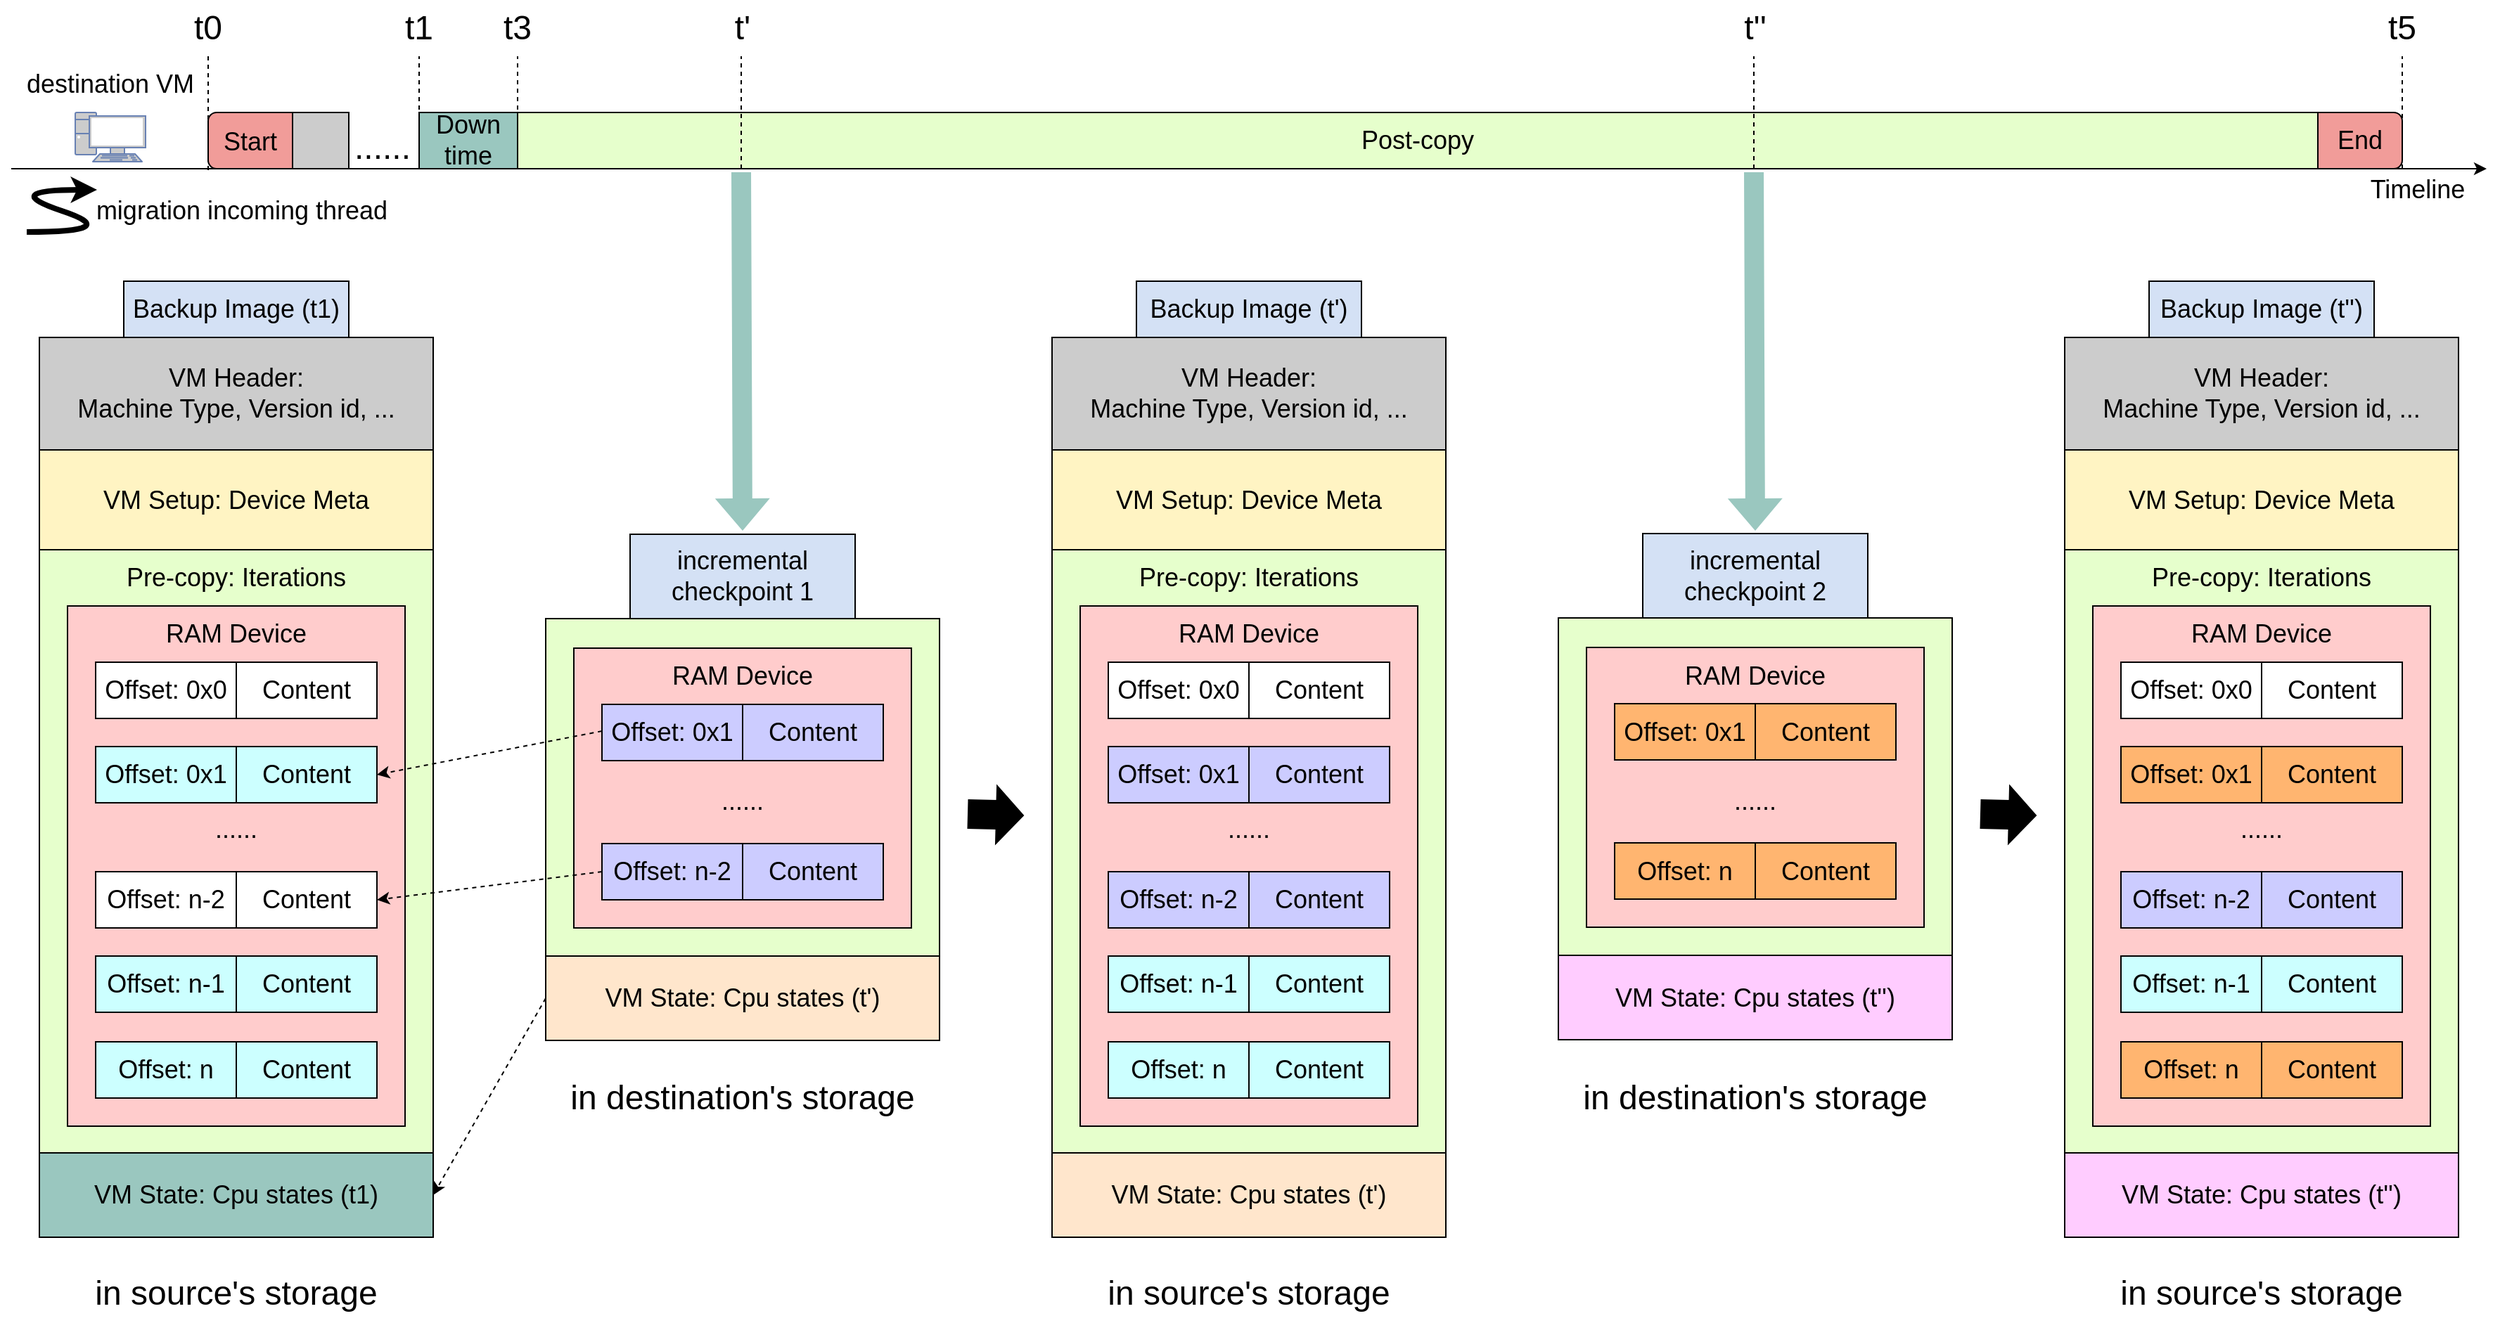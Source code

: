 <mxfile version="21.0.6" type="github">
  <diagram name="第 1 页" id="dUYZRemFPjw9A8tukhti">
    <mxGraphModel dx="2027" dy="2316" grid="1" gridSize="10" guides="1" tooltips="1" connect="1" arrows="1" fold="1" page="1" pageScale="1" pageWidth="827" pageHeight="1169" math="0" shadow="0">
      <root>
        <mxCell id="0" />
        <mxCell id="1" parent="0" />
        <mxCell id="UIXmV_qNZIIoh8UtV4tK-1" value="" style="rounded=0;whiteSpace=wrap;html=1;" vertex="1" parent="1">
          <mxGeometry x="140" y="200" width="280" height="640" as="geometry" />
        </mxCell>
        <mxCell id="UIXmV_qNZIIoh8UtV4tK-2" value="&lt;font style=&quot;font-size: 18px;&quot;&gt;VM Header:&lt;br&gt;Machine Type, Version id, ...&lt;/font&gt;" style="rounded=0;whiteSpace=wrap;html=1;fillColor=#CCCCCC;" vertex="1" parent="1">
          <mxGeometry x="140" y="200" width="280" height="80" as="geometry" />
        </mxCell>
        <mxCell id="UIXmV_qNZIIoh8UtV4tK-3" value="&lt;font style=&quot;font-size: 18px;&quot;&gt;VM Setup: Device Meta&lt;br&gt;&lt;/font&gt;" style="rounded=0;whiteSpace=wrap;html=1;fillColor=#FFF4C3;" vertex="1" parent="1">
          <mxGeometry x="140" y="280" width="280" height="71" as="geometry" />
        </mxCell>
        <mxCell id="UIXmV_qNZIIoh8UtV4tK-4" value="" style="rounded=0;whiteSpace=wrap;html=1;fillColor=#E6FFCC;" vertex="1" parent="1">
          <mxGeometry x="140" y="351" width="280" height="430" as="geometry" />
        </mxCell>
        <mxCell id="UIXmV_qNZIIoh8UtV4tK-5" value="&lt;font style=&quot;font-size: 18px;&quot;&gt;Pre-copy: Iterations&lt;/font&gt;" style="text;html=1;strokeColor=none;fillColor=none;align=center;verticalAlign=middle;whiteSpace=wrap;rounded=0;" vertex="1" parent="1">
          <mxGeometry x="140" y="351" width="280" height="40" as="geometry" />
        </mxCell>
        <mxCell id="UIXmV_qNZIIoh8UtV4tK-6" value="" style="rounded=0;whiteSpace=wrap;html=1;fillColor=#FFCCCC;" vertex="1" parent="1">
          <mxGeometry x="160" y="391" width="240" height="370" as="geometry" />
        </mxCell>
        <mxCell id="UIXmV_qNZIIoh8UtV4tK-7" value="&lt;font style=&quot;font-size: 18px;&quot;&gt;Offset: 0x0&lt;/font&gt;" style="rounded=0;whiteSpace=wrap;html=1;" vertex="1" parent="1">
          <mxGeometry x="180" y="431" width="100" height="40" as="geometry" />
        </mxCell>
        <mxCell id="UIXmV_qNZIIoh8UtV4tK-8" value="&lt;font style=&quot;font-size: 18px;&quot;&gt;Content&lt;/font&gt;" style="rounded=0;whiteSpace=wrap;html=1;" vertex="1" parent="1">
          <mxGeometry x="280" y="431" width="100" height="40" as="geometry" />
        </mxCell>
        <mxCell id="UIXmV_qNZIIoh8UtV4tK-9" value="&lt;font style=&quot;font-size: 18px;&quot;&gt;RAM Device&lt;/font&gt;" style="text;html=1;strokeColor=none;fillColor=none;align=center;verticalAlign=middle;whiteSpace=wrap;rounded=0;" vertex="1" parent="1">
          <mxGeometry x="160" y="391" width="240" height="40" as="geometry" />
        </mxCell>
        <mxCell id="UIXmV_qNZIIoh8UtV4tK-10" value="&lt;font style=&quot;font-size: 18px;&quot;&gt;Offset: 0x1&lt;/font&gt;" style="rounded=0;whiteSpace=wrap;html=1;fillColor=#CCFFFF;" vertex="1" parent="1">
          <mxGeometry x="180" y="491" width="100" height="40" as="geometry" />
        </mxCell>
        <mxCell id="UIXmV_qNZIIoh8UtV4tK-11" value="&lt;font style=&quot;font-size: 18px;&quot;&gt;Content&lt;/font&gt;" style="rounded=0;whiteSpace=wrap;html=1;fillColor=#CCFFFF;" vertex="1" parent="1">
          <mxGeometry x="280" y="491" width="100" height="40" as="geometry" />
        </mxCell>
        <mxCell id="UIXmV_qNZIIoh8UtV4tK-12" value="&lt;font style=&quot;font-size: 18px;&quot;&gt;......&lt;/font&gt;" style="text;html=1;strokeColor=none;fillColor=none;align=center;verticalAlign=middle;whiteSpace=wrap;rounded=0;" vertex="1" parent="1">
          <mxGeometry x="250" y="540" width="60" height="20" as="geometry" />
        </mxCell>
        <mxCell id="UIXmV_qNZIIoh8UtV4tK-13" value="&lt;font style=&quot;font-size: 18px;&quot;&gt;Offset: n&lt;/font&gt;" style="rounded=0;whiteSpace=wrap;html=1;fillColor=#CCFFFF;" vertex="1" parent="1">
          <mxGeometry x="180" y="701" width="100" height="40" as="geometry" />
        </mxCell>
        <mxCell id="UIXmV_qNZIIoh8UtV4tK-14" value="&lt;font style=&quot;font-size: 18px;&quot;&gt;Content&lt;/font&gt;" style="rounded=0;whiteSpace=wrap;html=1;fillColor=#CCFFFF;" vertex="1" parent="1">
          <mxGeometry x="280" y="701" width="100" height="40" as="geometry" />
        </mxCell>
        <mxCell id="UIXmV_qNZIIoh8UtV4tK-15" value="&lt;font style=&quot;font-size: 18px;&quot;&gt;VM State: Cpu states (t1)&lt;/font&gt;" style="rounded=0;whiteSpace=wrap;html=1;fillColor=#9AC7BF;" vertex="1" parent="1">
          <mxGeometry x="140" y="780" width="280" height="60" as="geometry" />
        </mxCell>
        <mxCell id="UIXmV_qNZIIoh8UtV4tK-19" value="Backup Image (t1)" style="text;html=1;strokeColor=default;fillColor=#D4E1F5;align=center;verticalAlign=middle;whiteSpace=wrap;rounded=0;fontSize=18;" vertex="1" parent="1">
          <mxGeometry x="200" y="160" width="160" height="40" as="geometry" />
        </mxCell>
        <mxCell id="UIXmV_qNZIIoh8UtV4tK-20" value="&lt;font style=&quot;font-size: 18px;&quot;&gt;Offset: n-2&lt;/font&gt;" style="rounded=0;whiteSpace=wrap;html=1;" vertex="1" parent="1">
          <mxGeometry x="180" y="580" width="100" height="40" as="geometry" />
        </mxCell>
        <mxCell id="UIXmV_qNZIIoh8UtV4tK-21" value="&lt;font style=&quot;font-size: 18px;&quot;&gt;Content&lt;/font&gt;" style="rounded=0;whiteSpace=wrap;html=1;" vertex="1" parent="1">
          <mxGeometry x="280" y="580" width="100" height="40" as="geometry" />
        </mxCell>
        <mxCell id="UIXmV_qNZIIoh8UtV4tK-22" value="&lt;font style=&quot;font-size: 18px;&quot;&gt;Offset: n-1&lt;/font&gt;" style="rounded=0;whiteSpace=wrap;html=1;fillColor=#CCFFFF;" vertex="1" parent="1">
          <mxGeometry x="180" y="640" width="100" height="40" as="geometry" />
        </mxCell>
        <mxCell id="UIXmV_qNZIIoh8UtV4tK-23" value="&lt;font style=&quot;font-size: 18px;&quot;&gt;Content&lt;/font&gt;" style="rounded=0;whiteSpace=wrap;html=1;fillColor=#CCFFFF;" vertex="1" parent="1">
          <mxGeometry x="280" y="640" width="100" height="40" as="geometry" />
        </mxCell>
        <mxCell id="UIXmV_qNZIIoh8UtV4tK-24" value="" style="rounded=1;whiteSpace=wrap;html=1;fontSize=18;fillColor=#F19C99;" vertex="1" parent="1">
          <mxGeometry x="1700" y="40" width="120" height="40" as="geometry" />
        </mxCell>
        <mxCell id="UIXmV_qNZIIoh8UtV4tK-25" value="Post-copy" style="rounded=0;whiteSpace=wrap;html=1;fontSize=18;fillColor=#E6FFCC;" vertex="1" parent="1">
          <mxGeometry x="480" y="40" width="1280" height="40" as="geometry" />
        </mxCell>
        <mxCell id="UIXmV_qNZIIoh8UtV4tK-26" value="&lt;font style=&quot;font-size: 18px;&quot;&gt;End&lt;/font&gt;" style="text;html=1;strokeColor=none;fillColor=none;align=center;verticalAlign=middle;whiteSpace=wrap;rounded=0;" vertex="1" parent="1">
          <mxGeometry x="1760" y="45" width="60" height="30" as="geometry" />
        </mxCell>
        <mxCell id="UIXmV_qNZIIoh8UtV4tK-27" value="" style="endArrow=none;html=1;rounded=0;dashed=1;" edge="1" parent="1">
          <mxGeometry width="50" height="50" relative="1" as="geometry">
            <mxPoint x="1820" y="80" as="sourcePoint" />
            <mxPoint x="1820" as="targetPoint" />
          </mxGeometry>
        </mxCell>
        <mxCell id="UIXmV_qNZIIoh8UtV4tK-28" value="&lt;span style=&quot;font-size: 24px;&quot;&gt;t3&lt;/span&gt;" style="text;html=1;strokeColor=none;fillColor=none;align=center;verticalAlign=middle;whiteSpace=wrap;rounded=0;" vertex="1" parent="1">
          <mxGeometry x="460" y="-40" width="40" height="40" as="geometry" />
        </mxCell>
        <mxCell id="UIXmV_qNZIIoh8UtV4tK-29" value="" style="endArrow=none;html=1;rounded=0;dashed=1;" edge="1" parent="1">
          <mxGeometry width="50" height="50" relative="1" as="geometry">
            <mxPoint x="480" y="80" as="sourcePoint" />
            <mxPoint x="480" as="targetPoint" />
          </mxGeometry>
        </mxCell>
        <mxCell id="UIXmV_qNZIIoh8UtV4tK-30" value="&lt;span style=&quot;font-size: 24px;&quot;&gt;t5&lt;/span&gt;" style="text;html=1;strokeColor=none;fillColor=none;align=center;verticalAlign=middle;whiteSpace=wrap;rounded=0;" vertex="1" parent="1">
          <mxGeometry x="1800" y="-40" width="40" height="40" as="geometry" />
        </mxCell>
        <mxCell id="UIXmV_qNZIIoh8UtV4tK-32" value="" style="endArrow=classic;html=1;rounded=0;fontSize=18;" edge="1" parent="1">
          <mxGeometry width="50" height="50" relative="1" as="geometry">
            <mxPoint x="120" y="80" as="sourcePoint" />
            <mxPoint x="1880" y="80" as="targetPoint" />
          </mxGeometry>
        </mxCell>
        <mxCell id="UIXmV_qNZIIoh8UtV4tK-33" value="" style="fontColor=#0066CC;verticalAlign=top;verticalLabelPosition=bottom;labelPosition=center;align=center;html=1;outlineConnect=0;fillColor=#CCCCCC;strokeColor=#6881B3;gradientColor=none;gradientDirection=north;strokeWidth=2;shape=mxgraph.networks.pc;fontSize=18;" vertex="1" parent="1">
          <mxGeometry x="165.5" y="40" width="50" height="35" as="geometry" />
        </mxCell>
        <mxCell id="UIXmV_qNZIIoh8UtV4tK-34" value="destination VM" style="text;html=1;strokeColor=none;fillColor=none;align=center;verticalAlign=middle;whiteSpace=wrap;rounded=0;fontSize=18;" vertex="1" parent="1">
          <mxGeometry x="121" width="139" height="40" as="geometry" />
        </mxCell>
        <mxCell id="UIXmV_qNZIIoh8UtV4tK-35" value="&lt;font style=&quot;font-size: 18px;&quot;&gt;migration incoming thread&lt;/font&gt;" style="text;html=1;strokeColor=none;fillColor=none;align=center;verticalAlign=middle;whiteSpace=wrap;rounded=0;" vertex="1" parent="1">
          <mxGeometry x="168" y="90" width="232" height="40" as="geometry" />
        </mxCell>
        <mxCell id="UIXmV_qNZIIoh8UtV4tK-36" value="" style="curved=1;endArrow=classic;html=1;rounded=0;strokeWidth=4;" edge="1" parent="1">
          <mxGeometry width="50" height="50" relative="1" as="geometry">
            <mxPoint x="131" y="125" as="sourcePoint" />
            <mxPoint x="181" y="95" as="targetPoint" />
            <Array as="points">
              <mxPoint x="201" y="125" />
              <mxPoint x="111" y="95" />
            </Array>
          </mxGeometry>
        </mxCell>
        <mxCell id="UIXmV_qNZIIoh8UtV4tK-37" value="" style="rounded=1;whiteSpace=wrap;html=1;fillColor=#F19C99;" vertex="1" parent="1">
          <mxGeometry x="260" y="40" width="80" height="40" as="geometry" />
        </mxCell>
        <mxCell id="UIXmV_qNZIIoh8UtV4tK-38" value="&lt;font style=&quot;font-size: 18px;&quot;&gt;Start&lt;/font&gt;" style="text;html=1;strokeColor=none;fillColor=none;align=center;verticalAlign=middle;whiteSpace=wrap;rounded=0;" vertex="1" parent="1">
          <mxGeometry x="260" y="46" width="60" height="30" as="geometry" />
        </mxCell>
        <mxCell id="UIXmV_qNZIIoh8UtV4tK-39" value="" style="endArrow=none;html=1;rounded=0;dashed=1;" edge="1" parent="1">
          <mxGeometry width="50" height="50" relative="1" as="geometry">
            <mxPoint x="260" y="81" as="sourcePoint" />
            <mxPoint x="260" as="targetPoint" />
          </mxGeometry>
        </mxCell>
        <mxCell id="UIXmV_qNZIIoh8UtV4tK-40" value="&lt;span style=&quot;font-size: 24px;&quot;&gt;t0&lt;/span&gt;" style="text;html=1;strokeColor=none;fillColor=none;align=center;verticalAlign=middle;whiteSpace=wrap;rounded=0;" vertex="1" parent="1">
          <mxGeometry x="240" y="-40" width="40" height="40" as="geometry" />
        </mxCell>
        <mxCell id="UIXmV_qNZIIoh8UtV4tK-42" value="&lt;font style=&quot;font-size: 24px;&quot;&gt;......&lt;/font&gt;" style="text;html=1;strokeColor=none;fillColor=none;align=center;verticalAlign=middle;whiteSpace=wrap;rounded=0;" vertex="1" parent="1">
          <mxGeometry x="354" y="50" width="60" height="30" as="geometry" />
        </mxCell>
        <mxCell id="UIXmV_qNZIIoh8UtV4tK-43" value="Timeline" style="text;html=1;strokeColor=none;fillColor=none;align=center;verticalAlign=middle;whiteSpace=wrap;rounded=0;fontSize=18;" vertex="1" parent="1">
          <mxGeometry x="1781" y="80" width="100" height="30" as="geometry" />
        </mxCell>
        <mxCell id="UIXmV_qNZIIoh8UtV4tK-44" value="incremental checkpoint 1" style="text;html=1;strokeColor=default;fillColor=#D4E1F5;align=center;verticalAlign=middle;whiteSpace=wrap;rounded=0;fontSize=18;" vertex="1" parent="1">
          <mxGeometry x="560" y="340" width="160" height="60" as="geometry" />
        </mxCell>
        <mxCell id="UIXmV_qNZIIoh8UtV4tK-45" value="" style="rounded=0;whiteSpace=wrap;html=1;fillColor=#E6FFCC;" vertex="1" parent="1">
          <mxGeometry x="500" y="400" width="280" height="240" as="geometry" />
        </mxCell>
        <mxCell id="UIXmV_qNZIIoh8UtV4tK-46" value="" style="rounded=0;whiteSpace=wrap;html=1;fillColor=#FFCCCC;" vertex="1" parent="1">
          <mxGeometry x="520" y="421" width="240" height="199" as="geometry" />
        </mxCell>
        <mxCell id="UIXmV_qNZIIoh8UtV4tK-47" value="&lt;font style=&quot;font-size: 18px;&quot;&gt;RAM Device&lt;/font&gt;" style="text;html=1;strokeColor=none;fillColor=none;align=center;verticalAlign=middle;whiteSpace=wrap;rounded=0;" vertex="1" parent="1">
          <mxGeometry x="520" y="421" width="240" height="40" as="geometry" />
        </mxCell>
        <mxCell id="UIXmV_qNZIIoh8UtV4tK-48" value="&lt;font style=&quot;font-size: 18px;&quot;&gt;VM State: Cpu states (t&#39;)&lt;/font&gt;" style="rounded=0;whiteSpace=wrap;html=1;fillColor=#FFE6CC;" vertex="1" parent="1">
          <mxGeometry x="500" y="640" width="280" height="60" as="geometry" />
        </mxCell>
        <mxCell id="UIXmV_qNZIIoh8UtV4tK-49" value="&lt;font style=&quot;font-size: 18px;&quot;&gt;Offset: 0x1&lt;/font&gt;" style="rounded=0;whiteSpace=wrap;html=1;fillColor=#CCCCFF;" vertex="1" parent="1">
          <mxGeometry x="540" y="461" width="100" height="40" as="geometry" />
        </mxCell>
        <mxCell id="UIXmV_qNZIIoh8UtV4tK-50" value="&lt;font style=&quot;font-size: 18px;&quot;&gt;Content&lt;/font&gt;" style="rounded=0;whiteSpace=wrap;html=1;fillColor=#CCCCFF;" vertex="1" parent="1">
          <mxGeometry x="640" y="461" width="100" height="40" as="geometry" />
        </mxCell>
        <mxCell id="UIXmV_qNZIIoh8UtV4tK-51" value="&lt;font style=&quot;font-size: 18px;&quot;&gt;......&lt;/font&gt;" style="text;html=1;strokeColor=none;fillColor=none;align=center;verticalAlign=middle;whiteSpace=wrap;rounded=0;" vertex="1" parent="1">
          <mxGeometry x="610" y="520" width="60" height="20" as="geometry" />
        </mxCell>
        <mxCell id="UIXmV_qNZIIoh8UtV4tK-52" value="&lt;font style=&quot;font-size: 18px;&quot;&gt;Offset: n-2&lt;/font&gt;" style="rounded=0;whiteSpace=wrap;html=1;fillColor=#CCCCFF;" vertex="1" parent="1">
          <mxGeometry x="540" y="560" width="100" height="40" as="geometry" />
        </mxCell>
        <mxCell id="UIXmV_qNZIIoh8UtV4tK-53" value="&lt;font style=&quot;font-size: 18px;&quot;&gt;Content&lt;/font&gt;" style="rounded=0;whiteSpace=wrap;html=1;fillColor=#CCCCFF;" vertex="1" parent="1">
          <mxGeometry x="640" y="560" width="100" height="40" as="geometry" />
        </mxCell>
        <mxCell id="UIXmV_qNZIIoh8UtV4tK-54" value="&lt;font style=&quot;font-size: 24px;&quot;&gt;in source&#39;s storage&lt;/font&gt;" style="text;html=1;strokeColor=none;fillColor=none;align=center;verticalAlign=middle;whiteSpace=wrap;rounded=0;" vertex="1" parent="1">
          <mxGeometry x="160" y="860" width="240" height="40" as="geometry" />
        </mxCell>
        <mxCell id="UIXmV_qNZIIoh8UtV4tK-55" value="" style="shape=image;html=1;verticalAlign=top;verticalLabelPosition=bottom;labelBackgroundColor=#ffffff;imageAspect=0;aspect=fixed;image=https://cdn4.iconfinder.com/data/icons/ionicons/512/icon-plus-128.png" vertex="1" parent="1">
          <mxGeometry x="430" y="510" width="60" height="60" as="geometry" />
        </mxCell>
        <mxCell id="UIXmV_qNZIIoh8UtV4tK-56" value="&lt;font style=&quot;font-size: 24px;&quot;&gt;in destination&#39;s storage&lt;/font&gt;" style="text;html=1;strokeColor=none;fillColor=none;align=center;verticalAlign=middle;whiteSpace=wrap;rounded=0;" vertex="1" parent="1">
          <mxGeometry x="500" y="721" width="280" height="40" as="geometry" />
        </mxCell>
        <mxCell id="UIXmV_qNZIIoh8UtV4tK-57" value="" style="rounded=0;whiteSpace=wrap;html=1;" vertex="1" parent="1">
          <mxGeometry x="860" y="200" width="280" height="640" as="geometry" />
        </mxCell>
        <mxCell id="UIXmV_qNZIIoh8UtV4tK-58" value="&lt;font style=&quot;font-size: 18px;&quot;&gt;VM Header:&lt;br&gt;Machine Type, Version id, ...&lt;/font&gt;" style="rounded=0;whiteSpace=wrap;html=1;fillColor=#CCCCCC;" vertex="1" parent="1">
          <mxGeometry x="860" y="200" width="280" height="80" as="geometry" />
        </mxCell>
        <mxCell id="UIXmV_qNZIIoh8UtV4tK-59" value="&lt;font style=&quot;font-size: 18px;&quot;&gt;VM Setup: Device Meta&lt;br&gt;&lt;/font&gt;" style="rounded=0;whiteSpace=wrap;html=1;fillColor=#FFF4C3;" vertex="1" parent="1">
          <mxGeometry x="860" y="280" width="280" height="71" as="geometry" />
        </mxCell>
        <mxCell id="UIXmV_qNZIIoh8UtV4tK-60" value="" style="rounded=0;whiteSpace=wrap;html=1;fillColor=#E6FFCC;" vertex="1" parent="1">
          <mxGeometry x="860" y="351" width="280" height="430" as="geometry" />
        </mxCell>
        <mxCell id="UIXmV_qNZIIoh8UtV4tK-61" value="&lt;font style=&quot;font-size: 18px;&quot;&gt;Pre-copy: Iterations&lt;/font&gt;" style="text;html=1;strokeColor=none;fillColor=none;align=center;verticalAlign=middle;whiteSpace=wrap;rounded=0;" vertex="1" parent="1">
          <mxGeometry x="860" y="351" width="280" height="40" as="geometry" />
        </mxCell>
        <mxCell id="UIXmV_qNZIIoh8UtV4tK-62" value="" style="rounded=0;whiteSpace=wrap;html=1;fillColor=#FFCCCC;" vertex="1" parent="1">
          <mxGeometry x="880" y="391" width="240" height="370" as="geometry" />
        </mxCell>
        <mxCell id="UIXmV_qNZIIoh8UtV4tK-63" value="&lt;font style=&quot;font-size: 18px;&quot;&gt;Offset: 0x0&lt;/font&gt;" style="rounded=0;whiteSpace=wrap;html=1;" vertex="1" parent="1">
          <mxGeometry x="900" y="431" width="100" height="40" as="geometry" />
        </mxCell>
        <mxCell id="UIXmV_qNZIIoh8UtV4tK-64" value="&lt;font style=&quot;font-size: 18px;&quot;&gt;Content&lt;/font&gt;" style="rounded=0;whiteSpace=wrap;html=1;" vertex="1" parent="1">
          <mxGeometry x="1000" y="431" width="100" height="40" as="geometry" />
        </mxCell>
        <mxCell id="UIXmV_qNZIIoh8UtV4tK-65" value="&lt;font style=&quot;font-size: 18px;&quot;&gt;RAM Device&lt;/font&gt;" style="text;html=1;strokeColor=none;fillColor=none;align=center;verticalAlign=middle;whiteSpace=wrap;rounded=0;" vertex="1" parent="1">
          <mxGeometry x="880" y="391" width="240" height="40" as="geometry" />
        </mxCell>
        <mxCell id="UIXmV_qNZIIoh8UtV4tK-66" value="&lt;font style=&quot;font-size: 18px;&quot;&gt;Offset: 0x1&lt;/font&gt;" style="rounded=0;whiteSpace=wrap;html=1;fillColor=#CCCCFF;" vertex="1" parent="1">
          <mxGeometry x="900" y="491" width="100" height="40" as="geometry" />
        </mxCell>
        <mxCell id="UIXmV_qNZIIoh8UtV4tK-67" value="&lt;font style=&quot;font-size: 18px;&quot;&gt;Content&lt;/font&gt;" style="rounded=0;whiteSpace=wrap;html=1;fillColor=#CCCCFF;" vertex="1" parent="1">
          <mxGeometry x="1000" y="491" width="100" height="40" as="geometry" />
        </mxCell>
        <mxCell id="UIXmV_qNZIIoh8UtV4tK-68" value="&lt;font style=&quot;font-size: 18px;&quot;&gt;......&lt;/font&gt;" style="text;html=1;strokeColor=none;fillColor=none;align=center;verticalAlign=middle;whiteSpace=wrap;rounded=0;" vertex="1" parent="1">
          <mxGeometry x="970" y="540" width="60" height="20" as="geometry" />
        </mxCell>
        <mxCell id="UIXmV_qNZIIoh8UtV4tK-69" value="&lt;font style=&quot;font-size: 18px;&quot;&gt;Offset: n&lt;/font&gt;" style="rounded=0;whiteSpace=wrap;html=1;fillColor=#CCFFFF;" vertex="1" parent="1">
          <mxGeometry x="900" y="701" width="100" height="40" as="geometry" />
        </mxCell>
        <mxCell id="UIXmV_qNZIIoh8UtV4tK-70" value="&lt;font style=&quot;font-size: 18px;&quot;&gt;Content&lt;/font&gt;" style="rounded=0;whiteSpace=wrap;html=1;fillColor=#CCFFFF;" vertex="1" parent="1">
          <mxGeometry x="1000" y="701" width="100" height="40" as="geometry" />
        </mxCell>
        <mxCell id="UIXmV_qNZIIoh8UtV4tK-71" value="&lt;font style=&quot;font-size: 18px;&quot;&gt;VM State: Cpu states (t&#39;)&lt;/font&gt;" style="rounded=0;whiteSpace=wrap;html=1;fillColor=#FFE6CC;" vertex="1" parent="1">
          <mxGeometry x="860" y="780" width="280" height="60" as="geometry" />
        </mxCell>
        <mxCell id="UIXmV_qNZIIoh8UtV4tK-72" value="Backup Image (t&#39;)" style="text;html=1;strokeColor=default;fillColor=#D4E1F5;align=center;verticalAlign=middle;whiteSpace=wrap;rounded=0;fontSize=18;" vertex="1" parent="1">
          <mxGeometry x="920" y="160" width="160" height="40" as="geometry" />
        </mxCell>
        <mxCell id="UIXmV_qNZIIoh8UtV4tK-73" value="&lt;font style=&quot;font-size: 18px;&quot;&gt;Offset: n-2&lt;/font&gt;" style="rounded=0;whiteSpace=wrap;html=1;fillColor=#CCCCFF;" vertex="1" parent="1">
          <mxGeometry x="900" y="580" width="100" height="40" as="geometry" />
        </mxCell>
        <mxCell id="UIXmV_qNZIIoh8UtV4tK-74" value="&lt;font style=&quot;font-size: 18px;&quot;&gt;Content&lt;/font&gt;" style="rounded=0;whiteSpace=wrap;html=1;fillColor=#CCCCFF;" vertex="1" parent="1">
          <mxGeometry x="1000" y="580" width="100" height="40" as="geometry" />
        </mxCell>
        <mxCell id="UIXmV_qNZIIoh8UtV4tK-75" value="&lt;font style=&quot;font-size: 18px;&quot;&gt;Offset: n-1&lt;/font&gt;" style="rounded=0;whiteSpace=wrap;html=1;fillColor=#CCFFFF;" vertex="1" parent="1">
          <mxGeometry x="900" y="640" width="100" height="40" as="geometry" />
        </mxCell>
        <mxCell id="UIXmV_qNZIIoh8UtV4tK-76" value="&lt;font style=&quot;font-size: 18px;&quot;&gt;Content&lt;/font&gt;" style="rounded=0;whiteSpace=wrap;html=1;fillColor=#CCFFFF;" vertex="1" parent="1">
          <mxGeometry x="1000" y="640" width="100" height="40" as="geometry" />
        </mxCell>
        <mxCell id="UIXmV_qNZIIoh8UtV4tK-77" value="&lt;font style=&quot;font-size: 24px;&quot;&gt;in source&#39;s storage&lt;/font&gt;" style="text;html=1;strokeColor=none;fillColor=none;align=center;verticalAlign=middle;whiteSpace=wrap;rounded=0;" vertex="1" parent="1">
          <mxGeometry x="880" y="860" width="240" height="40" as="geometry" />
        </mxCell>
        <mxCell id="UIXmV_qNZIIoh8UtV4tK-78" value="" style="shape=flexArrow;endArrow=classic;html=1;rounded=0;width=20;fillColor=#000000;" edge="1" parent="1">
          <mxGeometry width="50" height="50" relative="1" as="geometry">
            <mxPoint x="800" y="539" as="sourcePoint" />
            <mxPoint x="840" y="540" as="targetPoint" />
          </mxGeometry>
        </mxCell>
        <mxCell id="UIXmV_qNZIIoh8UtV4tK-80" value="" style="endArrow=classic;html=1;rounded=0;entryX=1;entryY=0.5;entryDx=0;entryDy=0;dashed=1;" edge="1" parent="1" target="UIXmV_qNZIIoh8UtV4tK-11">
          <mxGeometry width="50" height="50" relative="1" as="geometry">
            <mxPoint x="540" y="480" as="sourcePoint" />
            <mxPoint x="590" y="430" as="targetPoint" />
          </mxGeometry>
        </mxCell>
        <mxCell id="UIXmV_qNZIIoh8UtV4tK-81" value="" style="endArrow=classic;html=1;rounded=0;entryX=1;entryY=0.5;entryDx=0;entryDy=0;dashed=1;" edge="1" parent="1" target="UIXmV_qNZIIoh8UtV4tK-21">
          <mxGeometry width="50" height="50" relative="1" as="geometry">
            <mxPoint x="540" y="580" as="sourcePoint" />
            <mxPoint x="380" y="611" as="targetPoint" />
          </mxGeometry>
        </mxCell>
        <mxCell id="UIXmV_qNZIIoh8UtV4tK-82" value="" style="endArrow=classic;html=1;rounded=0;entryX=1;entryY=0.5;entryDx=0;entryDy=0;dashed=1;" edge="1" parent="1" target="UIXmV_qNZIIoh8UtV4tK-15">
          <mxGeometry width="50" height="50" relative="1" as="geometry">
            <mxPoint x="500" y="670" as="sourcePoint" />
            <mxPoint x="340" y="701" as="targetPoint" />
          </mxGeometry>
        </mxCell>
        <mxCell id="UIXmV_qNZIIoh8UtV4tK-83" value="incremental checkpoint 2" style="text;html=1;strokeColor=default;fillColor=#D4E1F5;align=center;verticalAlign=middle;whiteSpace=wrap;rounded=0;fontSize=18;" vertex="1" parent="1">
          <mxGeometry x="1280" y="339.5" width="160" height="60" as="geometry" />
        </mxCell>
        <mxCell id="UIXmV_qNZIIoh8UtV4tK-84" value="" style="rounded=0;whiteSpace=wrap;html=1;fillColor=#E6FFCC;" vertex="1" parent="1">
          <mxGeometry x="1220" y="399.5" width="280" height="240" as="geometry" />
        </mxCell>
        <mxCell id="UIXmV_qNZIIoh8UtV4tK-85" value="" style="rounded=0;whiteSpace=wrap;html=1;fillColor=#FFCCCC;" vertex="1" parent="1">
          <mxGeometry x="1240" y="420.5" width="240" height="199" as="geometry" />
        </mxCell>
        <mxCell id="UIXmV_qNZIIoh8UtV4tK-86" value="&lt;font style=&quot;font-size: 18px;&quot;&gt;RAM Device&lt;/font&gt;" style="text;html=1;strokeColor=none;fillColor=none;align=center;verticalAlign=middle;whiteSpace=wrap;rounded=0;" vertex="1" parent="1">
          <mxGeometry x="1240" y="420.5" width="240" height="40" as="geometry" />
        </mxCell>
        <mxCell id="UIXmV_qNZIIoh8UtV4tK-87" value="&lt;font style=&quot;font-size: 18px;&quot;&gt;VM State: Cpu states (t&#39;&#39;)&lt;/font&gt;" style="rounded=0;whiteSpace=wrap;html=1;fillColor=#FFCCFF;" vertex="1" parent="1">
          <mxGeometry x="1220" y="639.5" width="280" height="60" as="geometry" />
        </mxCell>
        <mxCell id="UIXmV_qNZIIoh8UtV4tK-88" value="&lt;font style=&quot;font-size: 18px;&quot;&gt;Offset: 0x1&lt;/font&gt;" style="rounded=0;whiteSpace=wrap;html=1;fillColor=#FFB570;" vertex="1" parent="1">
          <mxGeometry x="1260" y="460.5" width="100" height="40" as="geometry" />
        </mxCell>
        <mxCell id="UIXmV_qNZIIoh8UtV4tK-89" value="&lt;font style=&quot;font-size: 18px;&quot;&gt;Content&lt;/font&gt;" style="rounded=0;whiteSpace=wrap;html=1;fillColor=#FFB570;" vertex="1" parent="1">
          <mxGeometry x="1360" y="460.5" width="100" height="40" as="geometry" />
        </mxCell>
        <mxCell id="UIXmV_qNZIIoh8UtV4tK-90" value="&lt;font style=&quot;font-size: 18px;&quot;&gt;......&lt;/font&gt;" style="text;html=1;strokeColor=none;fillColor=none;align=center;verticalAlign=middle;whiteSpace=wrap;rounded=0;" vertex="1" parent="1">
          <mxGeometry x="1330" y="519.5" width="60" height="20" as="geometry" />
        </mxCell>
        <mxCell id="UIXmV_qNZIIoh8UtV4tK-91" value="&lt;font style=&quot;font-size: 18px;&quot;&gt;Offset: n&lt;/font&gt;" style="rounded=0;whiteSpace=wrap;html=1;fillColor=#FFB570;" vertex="1" parent="1">
          <mxGeometry x="1260" y="559.5" width="100" height="40" as="geometry" />
        </mxCell>
        <mxCell id="UIXmV_qNZIIoh8UtV4tK-92" value="&lt;font style=&quot;font-size: 18px;&quot;&gt;Content&lt;/font&gt;" style="rounded=0;whiteSpace=wrap;html=1;fillColor=#FFB570;" vertex="1" parent="1">
          <mxGeometry x="1360" y="559.5" width="100" height="40" as="geometry" />
        </mxCell>
        <mxCell id="UIXmV_qNZIIoh8UtV4tK-93" value="&lt;font style=&quot;font-size: 24px;&quot;&gt;in destination&#39;s storage&lt;/font&gt;" style="text;html=1;strokeColor=none;fillColor=none;align=center;verticalAlign=middle;whiteSpace=wrap;rounded=0;" vertex="1" parent="1">
          <mxGeometry x="1220" y="720.5" width="280" height="40" as="geometry" />
        </mxCell>
        <mxCell id="UIXmV_qNZIIoh8UtV4tK-94" value="" style="shape=image;html=1;verticalAlign=top;verticalLabelPosition=bottom;labelBackgroundColor=#ffffff;imageAspect=0;aspect=fixed;image=https://cdn4.iconfinder.com/data/icons/ionicons/512/icon-plus-128.png" vertex="1" parent="1">
          <mxGeometry x="1150" y="510" width="60" height="60" as="geometry" />
        </mxCell>
        <mxCell id="UIXmV_qNZIIoh8UtV4tK-95" value="" style="shape=flexArrow;endArrow=classic;html=1;rounded=0;width=20;fillColor=#000000;" edge="1" parent="1">
          <mxGeometry width="50" height="50" relative="1" as="geometry">
            <mxPoint x="1520" y="539" as="sourcePoint" />
            <mxPoint x="1560" y="540" as="targetPoint" />
          </mxGeometry>
        </mxCell>
        <mxCell id="UIXmV_qNZIIoh8UtV4tK-96" value="" style="rounded=0;whiteSpace=wrap;html=1;" vertex="1" parent="1">
          <mxGeometry x="1580" y="200" width="280" height="640" as="geometry" />
        </mxCell>
        <mxCell id="UIXmV_qNZIIoh8UtV4tK-97" value="&lt;font style=&quot;font-size: 18px;&quot;&gt;VM Header:&lt;br&gt;Machine Type, Version id, ...&lt;/font&gt;" style="rounded=0;whiteSpace=wrap;html=1;fillColor=#CCCCCC;" vertex="1" parent="1">
          <mxGeometry x="1580" y="200" width="280" height="80" as="geometry" />
        </mxCell>
        <mxCell id="UIXmV_qNZIIoh8UtV4tK-98" value="&lt;font style=&quot;font-size: 18px;&quot;&gt;VM Setup: Device Meta&lt;br&gt;&lt;/font&gt;" style="rounded=0;whiteSpace=wrap;html=1;fillColor=#FFF4C3;" vertex="1" parent="1">
          <mxGeometry x="1580" y="280" width="280" height="71" as="geometry" />
        </mxCell>
        <mxCell id="UIXmV_qNZIIoh8UtV4tK-99" value="" style="rounded=0;whiteSpace=wrap;html=1;fillColor=#E6FFCC;" vertex="1" parent="1">
          <mxGeometry x="1580" y="351" width="280" height="430" as="geometry" />
        </mxCell>
        <mxCell id="UIXmV_qNZIIoh8UtV4tK-100" value="&lt;font style=&quot;font-size: 18px;&quot;&gt;Pre-copy: Iterations&lt;/font&gt;" style="text;html=1;strokeColor=none;fillColor=none;align=center;verticalAlign=middle;whiteSpace=wrap;rounded=0;" vertex="1" parent="1">
          <mxGeometry x="1580" y="351" width="280" height="40" as="geometry" />
        </mxCell>
        <mxCell id="UIXmV_qNZIIoh8UtV4tK-101" value="" style="rounded=0;whiteSpace=wrap;html=1;fillColor=#FFCCCC;" vertex="1" parent="1">
          <mxGeometry x="1600" y="391" width="240" height="370" as="geometry" />
        </mxCell>
        <mxCell id="UIXmV_qNZIIoh8UtV4tK-102" value="&lt;font style=&quot;font-size: 18px;&quot;&gt;Offset: 0x0&lt;/font&gt;" style="rounded=0;whiteSpace=wrap;html=1;" vertex="1" parent="1">
          <mxGeometry x="1620" y="431" width="100" height="40" as="geometry" />
        </mxCell>
        <mxCell id="UIXmV_qNZIIoh8UtV4tK-103" value="&lt;font style=&quot;font-size: 18px;&quot;&gt;Content&lt;/font&gt;" style="rounded=0;whiteSpace=wrap;html=1;" vertex="1" parent="1">
          <mxGeometry x="1720" y="431" width="100" height="40" as="geometry" />
        </mxCell>
        <mxCell id="UIXmV_qNZIIoh8UtV4tK-104" value="&lt;font style=&quot;font-size: 18px;&quot;&gt;RAM Device&lt;/font&gt;" style="text;html=1;strokeColor=none;fillColor=none;align=center;verticalAlign=middle;whiteSpace=wrap;rounded=0;" vertex="1" parent="1">
          <mxGeometry x="1600" y="391" width="240" height="40" as="geometry" />
        </mxCell>
        <mxCell id="UIXmV_qNZIIoh8UtV4tK-105" value="&lt;font style=&quot;font-size: 18px;&quot;&gt;Offset: 0x1&lt;/font&gt;" style="rounded=0;whiteSpace=wrap;html=1;fillColor=#FFB570;" vertex="1" parent="1">
          <mxGeometry x="1620" y="491" width="100" height="40" as="geometry" />
        </mxCell>
        <mxCell id="UIXmV_qNZIIoh8UtV4tK-106" value="&lt;font style=&quot;font-size: 18px;&quot;&gt;Content&lt;/font&gt;" style="rounded=0;whiteSpace=wrap;html=1;fillColor=#FFB570;" vertex="1" parent="1">
          <mxGeometry x="1720" y="491" width="100" height="40" as="geometry" />
        </mxCell>
        <mxCell id="UIXmV_qNZIIoh8UtV4tK-107" value="&lt;font style=&quot;font-size: 18px;&quot;&gt;......&lt;/font&gt;" style="text;html=1;strokeColor=none;fillColor=none;align=center;verticalAlign=middle;whiteSpace=wrap;rounded=0;" vertex="1" parent="1">
          <mxGeometry x="1690" y="540" width="60" height="20" as="geometry" />
        </mxCell>
        <mxCell id="UIXmV_qNZIIoh8UtV4tK-108" value="&lt;font style=&quot;font-size: 18px;&quot;&gt;Offset: n&lt;/font&gt;" style="rounded=0;whiteSpace=wrap;html=1;fillColor=#FFB570;" vertex="1" parent="1">
          <mxGeometry x="1620" y="701" width="100" height="40" as="geometry" />
        </mxCell>
        <mxCell id="UIXmV_qNZIIoh8UtV4tK-109" value="&lt;font style=&quot;font-size: 18px;&quot;&gt;Content&lt;/font&gt;" style="rounded=0;whiteSpace=wrap;html=1;fillColor=#FFB570;" vertex="1" parent="1">
          <mxGeometry x="1720" y="701" width="100" height="40" as="geometry" />
        </mxCell>
        <mxCell id="UIXmV_qNZIIoh8UtV4tK-110" value="&lt;font style=&quot;font-size: 18px;&quot;&gt;VM State: Cpu states (t&#39;&#39;)&lt;/font&gt;" style="rounded=0;whiteSpace=wrap;html=1;fillColor=#FFCCFF;" vertex="1" parent="1">
          <mxGeometry x="1580" y="780" width="280" height="60" as="geometry" />
        </mxCell>
        <mxCell id="UIXmV_qNZIIoh8UtV4tK-111" value="Backup Image (t&#39;&#39;)" style="text;html=1;strokeColor=default;fillColor=#D4E1F5;align=center;verticalAlign=middle;whiteSpace=wrap;rounded=0;fontSize=18;" vertex="1" parent="1">
          <mxGeometry x="1640" y="160" width="160" height="40" as="geometry" />
        </mxCell>
        <mxCell id="UIXmV_qNZIIoh8UtV4tK-112" value="&lt;font style=&quot;font-size: 18px;&quot;&gt;Offset: n-2&lt;/font&gt;" style="rounded=0;whiteSpace=wrap;html=1;fillColor=#CCCCFF;" vertex="1" parent="1">
          <mxGeometry x="1620" y="580" width="100" height="40" as="geometry" />
        </mxCell>
        <mxCell id="UIXmV_qNZIIoh8UtV4tK-113" value="&lt;font style=&quot;font-size: 18px;&quot;&gt;Content&lt;/font&gt;" style="rounded=0;whiteSpace=wrap;html=1;fillColor=#CCCCFF;" vertex="1" parent="1">
          <mxGeometry x="1720" y="580" width="100" height="40" as="geometry" />
        </mxCell>
        <mxCell id="UIXmV_qNZIIoh8UtV4tK-114" value="&lt;font style=&quot;font-size: 18px;&quot;&gt;Offset: n-1&lt;/font&gt;" style="rounded=0;whiteSpace=wrap;html=1;fillColor=#CCFFFF;" vertex="1" parent="1">
          <mxGeometry x="1620" y="640" width="100" height="40" as="geometry" />
        </mxCell>
        <mxCell id="UIXmV_qNZIIoh8UtV4tK-115" value="&lt;font style=&quot;font-size: 18px;&quot;&gt;Content&lt;/font&gt;" style="rounded=0;whiteSpace=wrap;html=1;fillColor=#CCFFFF;" vertex="1" parent="1">
          <mxGeometry x="1720" y="640" width="100" height="40" as="geometry" />
        </mxCell>
        <mxCell id="UIXmV_qNZIIoh8UtV4tK-116" value="&lt;font style=&quot;font-size: 24px;&quot;&gt;in source&#39;s storage&lt;/font&gt;" style="text;html=1;strokeColor=none;fillColor=none;align=center;verticalAlign=middle;whiteSpace=wrap;rounded=0;" vertex="1" parent="1">
          <mxGeometry x="1600" y="860" width="240" height="40" as="geometry" />
        </mxCell>
        <mxCell id="UIXmV_qNZIIoh8UtV4tK-117" value="" style="shape=flexArrow;endArrow=classic;html=1;rounded=0;strokeColor=none;fillColor=#9AC7BF;strokeWidth=5;entryX=0.5;entryY=0;entryDx=0;entryDy=0;" edge="1" parent="1" target="UIXmV_qNZIIoh8UtV4tK-44">
          <mxGeometry width="50" height="50" relative="1" as="geometry">
            <mxPoint x="639" y="80" as="sourcePoint" />
            <mxPoint x="639" y="300" as="targetPoint" />
            <Array as="points" />
          </mxGeometry>
        </mxCell>
        <mxCell id="UIXmV_qNZIIoh8UtV4tK-118" value="" style="shape=flexArrow;endArrow=classic;html=1;rounded=0;strokeColor=none;fillColor=#9AC7BF;strokeWidth=5;entryX=0.5;entryY=0;entryDx=0;entryDy=0;" edge="1" parent="1">
          <mxGeometry width="50" height="50" relative="1" as="geometry">
            <mxPoint x="1359" y="80" as="sourcePoint" />
            <mxPoint x="1360" y="340" as="targetPoint" />
            <Array as="points" />
          </mxGeometry>
        </mxCell>
        <mxCell id="UIXmV_qNZIIoh8UtV4tK-119" value="" style="endArrow=none;html=1;rounded=0;dashed=1;" edge="1" parent="1">
          <mxGeometry width="50" height="50" relative="1" as="geometry">
            <mxPoint x="639" y="80" as="sourcePoint" />
            <mxPoint x="639" as="targetPoint" />
          </mxGeometry>
        </mxCell>
        <mxCell id="UIXmV_qNZIIoh8UtV4tK-120" value="" style="endArrow=none;html=1;rounded=0;dashed=1;" edge="1" parent="1">
          <mxGeometry width="50" height="50" relative="1" as="geometry">
            <mxPoint x="1359" y="80" as="sourcePoint" />
            <mxPoint x="1359" as="targetPoint" />
          </mxGeometry>
        </mxCell>
        <mxCell id="UIXmV_qNZIIoh8UtV4tK-121" value="&lt;span style=&quot;font-size: 24px;&quot;&gt;t&#39;&lt;/span&gt;" style="text;html=1;strokeColor=none;fillColor=none;align=center;verticalAlign=middle;whiteSpace=wrap;rounded=0;" vertex="1" parent="1">
          <mxGeometry x="620" y="-40" width="40" height="40" as="geometry" />
        </mxCell>
        <mxCell id="UIXmV_qNZIIoh8UtV4tK-122" value="&lt;span style=&quot;font-size: 24px;&quot;&gt;t&#39;&#39;&lt;/span&gt;" style="text;html=1;strokeColor=none;fillColor=none;align=center;verticalAlign=middle;whiteSpace=wrap;rounded=0;" vertex="1" parent="1">
          <mxGeometry x="1340" y="-40" width="40" height="40" as="geometry" />
        </mxCell>
        <mxCell id="UIXmV_qNZIIoh8UtV4tK-123" value="" style="rounded=0;whiteSpace=wrap;html=1;fontSize=18;fillColor=#CCCCCC;" vertex="1" parent="1">
          <mxGeometry x="320" y="40" width="40" height="40" as="geometry" />
        </mxCell>
        <mxCell id="UIXmV_qNZIIoh8UtV4tK-125" value="Down&lt;br&gt;time" style="rounded=0;whiteSpace=wrap;html=1;fontSize=18;fillColor=#9AC7BF;" vertex="1" parent="1">
          <mxGeometry x="410" y="40" width="70" height="40" as="geometry" />
        </mxCell>
        <mxCell id="UIXmV_qNZIIoh8UtV4tK-126" value="" style="endArrow=none;html=1;rounded=0;dashed=1;" edge="1" parent="1">
          <mxGeometry width="50" height="50" relative="1" as="geometry">
            <mxPoint x="410" y="80" as="sourcePoint" />
            <mxPoint x="410" as="targetPoint" />
          </mxGeometry>
        </mxCell>
        <mxCell id="UIXmV_qNZIIoh8UtV4tK-127" value="&lt;span style=&quot;font-size: 24px;&quot;&gt;t1&lt;/span&gt;" style="text;html=1;strokeColor=none;fillColor=none;align=center;verticalAlign=middle;whiteSpace=wrap;rounded=0;" vertex="1" parent="1">
          <mxGeometry x="390" y="-40" width="40" height="40" as="geometry" />
        </mxCell>
      </root>
    </mxGraphModel>
  </diagram>
</mxfile>
